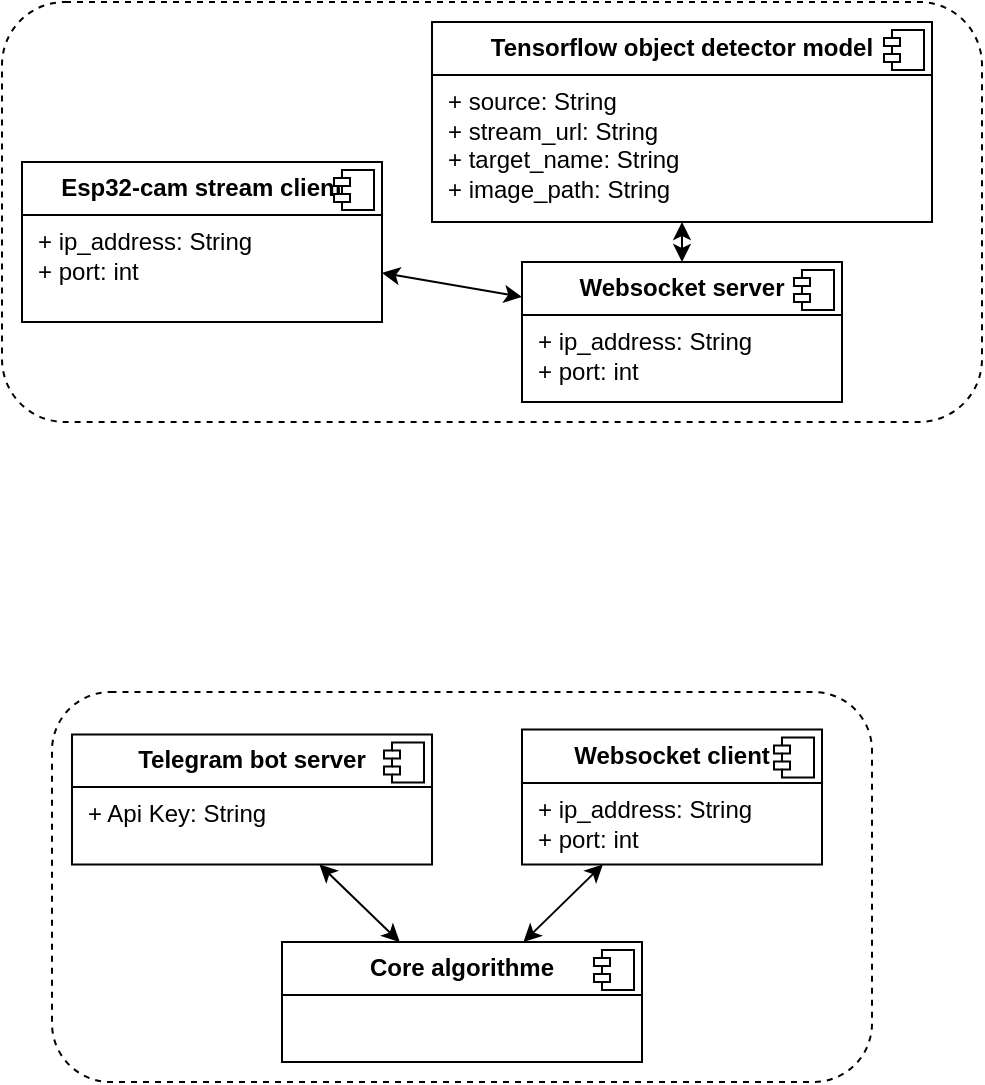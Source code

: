 <mxfile version="26.0.10">
  <diagram name="Page-1" id="MxZaip8Lkqmx8Y-5J4UL">
    <mxGraphModel dx="1364" dy="759" grid="1" gridSize="10" guides="1" tooltips="1" connect="1" arrows="1" fold="1" page="1" pageScale="1" pageWidth="827" pageHeight="1169" math="0" shadow="0">
      <root>
        <mxCell id="0" />
        <mxCell id="1" parent="0" />
        <mxCell id="SH3TEGv6jWpeI2iRywyq-2" value="" style="rounded=1;whiteSpace=wrap;html=1;dashed=1;" vertex="1" parent="1">
          <mxGeometry x="255" y="585" width="410" height="195" as="geometry" />
        </mxCell>
        <mxCell id="SH3TEGv6jWpeI2iRywyq-7" value="" style="endArrow=classic;startArrow=classic;html=1;rounded=0;" edge="1" parent="1" source="SH3TEGv6jWpeI2iRywyq-25" target="SH3TEGv6jWpeI2iRywyq-23">
          <mxGeometry width="50" height="50" relative="1" as="geometry">
            <mxPoint x="416.579" y="720" as="sourcePoint" />
            <mxPoint x="381.562" y="685" as="targetPoint" />
          </mxGeometry>
        </mxCell>
        <mxCell id="SH3TEGv6jWpeI2iRywyq-8" value="" style="endArrow=classic;startArrow=classic;html=1;rounded=0;" edge="1" parent="1" source="SH3TEGv6jWpeI2iRywyq-25" target="SH3TEGv6jWpeI2iRywyq-21">
          <mxGeometry width="50" height="50" relative="1" as="geometry">
            <mxPoint x="482.5" y="720" as="sourcePoint" />
            <mxPoint x="531" y="650" as="targetPoint" />
          </mxGeometry>
        </mxCell>
        <mxCell id="SH3TEGv6jWpeI2iRywyq-11" value="" style="rounded=1;whiteSpace=wrap;html=1;dashed=1;" vertex="1" parent="1">
          <mxGeometry x="230" y="240" width="490" height="210" as="geometry" />
        </mxCell>
        <mxCell id="SH3TEGv6jWpeI2iRywyq-15" value="&lt;p style=&quot;margin:0px;margin-top:6px;text-align:center;&quot;&gt;&lt;b&gt;Websocket server&lt;/b&gt;&lt;/p&gt;&lt;hr size=&quot;1&quot; style=&quot;border-style:solid;&quot;&gt;&lt;p style=&quot;margin:0px;margin-left:8px;&quot;&gt;+ ip_address: String&lt;br&gt;+ port: int&lt;/p&gt;" style="align=left;overflow=fill;html=1;dropTarget=0;whiteSpace=wrap;" vertex="1" parent="1">
          <mxGeometry x="490" y="370" width="160" height="70" as="geometry" />
        </mxCell>
        <mxCell id="SH3TEGv6jWpeI2iRywyq-16" value="" style="shape=component;jettyWidth=8;jettyHeight=4;" vertex="1" parent="SH3TEGv6jWpeI2iRywyq-15">
          <mxGeometry x="1" width="20" height="20" relative="1" as="geometry">
            <mxPoint x="-24" y="4" as="offset" />
          </mxGeometry>
        </mxCell>
        <mxCell id="SH3TEGv6jWpeI2iRywyq-17" value="&lt;p style=&quot;margin:0px;margin-top:6px;text-align:center;&quot;&gt;&lt;b&gt;Tensorflow object detector model&lt;/b&gt;&lt;/p&gt;&lt;hr size=&quot;1&quot; style=&quot;border-style:solid;&quot;&gt;&lt;p style=&quot;margin:0px;margin-left:8px;&quot;&gt;+ source: String&lt;br&gt;+ stream_url: String&lt;/p&gt;&lt;p style=&quot;margin:0px;margin-left:8px;&quot;&gt;+ target_name: String&lt;/p&gt;&lt;p style=&quot;margin:0px;margin-left:8px;&quot;&gt;+ image_path: String&lt;/p&gt;" style="align=left;overflow=fill;html=1;dropTarget=0;whiteSpace=wrap;" vertex="1" parent="1">
          <mxGeometry x="445" y="250" width="250" height="100" as="geometry" />
        </mxCell>
        <mxCell id="SH3TEGv6jWpeI2iRywyq-18" value="" style="shape=component;jettyWidth=8;jettyHeight=4;" vertex="1" parent="SH3TEGv6jWpeI2iRywyq-17">
          <mxGeometry x="1" width="20" height="20" relative="1" as="geometry">
            <mxPoint x="-24" y="4" as="offset" />
          </mxGeometry>
        </mxCell>
        <mxCell id="SH3TEGv6jWpeI2iRywyq-19" value="&lt;p style=&quot;margin:0px;margin-top:6px;text-align:center;&quot;&gt;&lt;b&gt;Esp32-cam stream client&lt;/b&gt;&lt;/p&gt;&lt;hr size=&quot;1&quot; style=&quot;border-style:solid;&quot;&gt;&lt;p style=&quot;margin:0px;margin-left:8px;&quot;&gt;+ ip_address: String&lt;br&gt;+ port: int&lt;/p&gt;" style="align=left;overflow=fill;html=1;dropTarget=0;whiteSpace=wrap;" vertex="1" parent="1">
          <mxGeometry x="240" y="320" width="180" height="80" as="geometry" />
        </mxCell>
        <mxCell id="SH3TEGv6jWpeI2iRywyq-20" value="" style="shape=component;jettyWidth=8;jettyHeight=4;" vertex="1" parent="SH3TEGv6jWpeI2iRywyq-19">
          <mxGeometry x="1" width="20" height="20" relative="1" as="geometry">
            <mxPoint x="-24" y="4" as="offset" />
          </mxGeometry>
        </mxCell>
        <mxCell id="SH3TEGv6jWpeI2iRywyq-21" value="&lt;p style=&quot;margin:0px;margin-top:6px;text-align:center;&quot;&gt;&lt;b&gt;Websocket client&lt;/b&gt;&lt;/p&gt;&lt;hr size=&quot;1&quot; style=&quot;border-style:solid;&quot;&gt;&lt;p style=&quot;margin:0px;margin-left:8px;&quot;&gt;+ ip_address: String&lt;br&gt;+ port: int&lt;/p&gt;" style="align=left;overflow=fill;html=1;dropTarget=0;whiteSpace=wrap;" vertex="1" parent="1">
          <mxGeometry x="490" y="603.75" width="150" height="67.5" as="geometry" />
        </mxCell>
        <mxCell id="SH3TEGv6jWpeI2iRywyq-22" value="" style="shape=component;jettyWidth=8;jettyHeight=4;" vertex="1" parent="SH3TEGv6jWpeI2iRywyq-21">
          <mxGeometry x="1" width="20" height="20" relative="1" as="geometry">
            <mxPoint x="-24" y="4" as="offset" />
          </mxGeometry>
        </mxCell>
        <mxCell id="SH3TEGv6jWpeI2iRywyq-23" value="&lt;p style=&quot;margin:0px;margin-top:6px;text-align:center;&quot;&gt;&lt;b&gt;Telegram bot server&lt;/b&gt;&lt;/p&gt;&lt;hr size=&quot;1&quot; style=&quot;border-style:solid;&quot;&gt;&lt;p style=&quot;margin:0px;margin-left:8px;&quot;&gt;+ Api Key: String&lt;br&gt;&lt;/p&gt;" style="align=left;overflow=fill;html=1;dropTarget=0;whiteSpace=wrap;" vertex="1" parent="1">
          <mxGeometry x="265" y="606.25" width="180" height="65" as="geometry" />
        </mxCell>
        <mxCell id="SH3TEGv6jWpeI2iRywyq-24" value="" style="shape=component;jettyWidth=8;jettyHeight=4;" vertex="1" parent="SH3TEGv6jWpeI2iRywyq-23">
          <mxGeometry x="1" width="20" height="20" relative="1" as="geometry">
            <mxPoint x="-24" y="4" as="offset" />
          </mxGeometry>
        </mxCell>
        <mxCell id="SH3TEGv6jWpeI2iRywyq-25" value="&lt;p style=&quot;margin:0px;margin-top:6px;text-align:center;&quot;&gt;&lt;b&gt;Core algorithme&lt;/b&gt;&lt;/p&gt;&lt;hr size=&quot;1&quot; style=&quot;border-style:solid;&quot;&gt;&lt;p style=&quot;margin:0px;margin-left:8px;&quot;&gt;&lt;br&gt;&lt;br&gt;&lt;/p&gt;" style="align=left;overflow=fill;html=1;dropTarget=0;whiteSpace=wrap;" vertex="1" parent="1">
          <mxGeometry x="370" y="710" width="180" height="60" as="geometry" />
        </mxCell>
        <mxCell id="SH3TEGv6jWpeI2iRywyq-26" value="" style="shape=component;jettyWidth=8;jettyHeight=4;" vertex="1" parent="SH3TEGv6jWpeI2iRywyq-25">
          <mxGeometry x="1" width="20" height="20" relative="1" as="geometry">
            <mxPoint x="-24" y="4" as="offset" />
          </mxGeometry>
        </mxCell>
        <mxCell id="SH3TEGv6jWpeI2iRywyq-27" value="" style="endArrow=classic;startArrow=classic;html=1;rounded=0;exitX=0;exitY=0.25;exitDx=0;exitDy=0;" edge="1" parent="1" source="SH3TEGv6jWpeI2iRywyq-15" target="SH3TEGv6jWpeI2iRywyq-19">
          <mxGeometry width="50" height="50" relative="1" as="geometry">
            <mxPoint x="420" y="440" as="sourcePoint" />
            <mxPoint x="470" y="381" as="targetPoint" />
          </mxGeometry>
        </mxCell>
        <mxCell id="SH3TEGv6jWpeI2iRywyq-28" value="" style="endArrow=classic;startArrow=classic;html=1;rounded=0;" edge="1" parent="1" source="SH3TEGv6jWpeI2iRywyq-15" target="SH3TEGv6jWpeI2iRywyq-17">
          <mxGeometry width="50" height="50" relative="1" as="geometry">
            <mxPoint x="500" y="398" as="sourcePoint" />
            <mxPoint x="430" y="385" as="targetPoint" />
          </mxGeometry>
        </mxCell>
      </root>
    </mxGraphModel>
  </diagram>
</mxfile>
